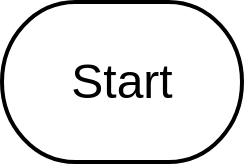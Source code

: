 <mxfile version="14.1.8" type="device" pages="2"><diagram id="eSefi34d8740SRNWqPBp" name="before"><mxGraphModel dx="826" dy="506" grid="1" gridSize="10" guides="1" tooltips="1" connect="1" arrows="1" fold="1" page="1" pageScale="1" pageWidth="827" pageHeight="1169" math="0" shadow="0"><root><mxCell id="n_tZx9NlmBXd1Qik7h1B-0"/><mxCell id="n_tZx9NlmBXd1Qik7h1B-1" parent="n_tZx9NlmBXd1Qik7h1B-0"/><mxCell id="dxFiEil0QmC0mp3O7vVj-0" value="&lt;font style=&quot;font-size: 24px&quot;&gt;Start&lt;/font&gt;" style="strokeWidth=2;html=1;shape=mxgraph.flowchart.terminator;whiteSpace=wrap;" vertex="1" parent="n_tZx9NlmBXd1Qik7h1B-1"><mxGeometry x="360" y="40" width="120" height="80" as="geometry"/></mxCell></root></mxGraphModel></diagram><diagram id="dpXdE5fDTedjlaHcku0f" name="after"><mxGraphModel dx="2066" dy="1265" grid="1" gridSize="10" guides="1" tooltips="1" connect="1" arrows="1" fold="1" page="1" pageScale="1" pageWidth="827" pageHeight="1169" math="0" shadow="0"><root><mxCell id="GtfcrHxvhSW-JW8dyQFM-0"/><mxCell id="GtfcrHxvhSW-JW8dyQFM-1" parent="GtfcrHxvhSW-JW8dyQFM-0"/></root></mxGraphModel></diagram></mxfile>